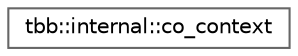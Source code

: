 digraph "类继承关系图"
{
 // LATEX_PDF_SIZE
  bgcolor="transparent";
  edge [fontname=Helvetica,fontsize=10,labelfontname=Helvetica,labelfontsize=10];
  node [fontname=Helvetica,fontsize=10,shape=box,height=0.2,width=0.4];
  rankdir="LR";
  Node0 [id="Node000000",label="tbb::internal::co_context",height=0.2,width=0.4,color="grey40", fillcolor="white", style="filled",URL="$classtbb_1_1internal_1_1co__context.html",tooltip=" "];
}
